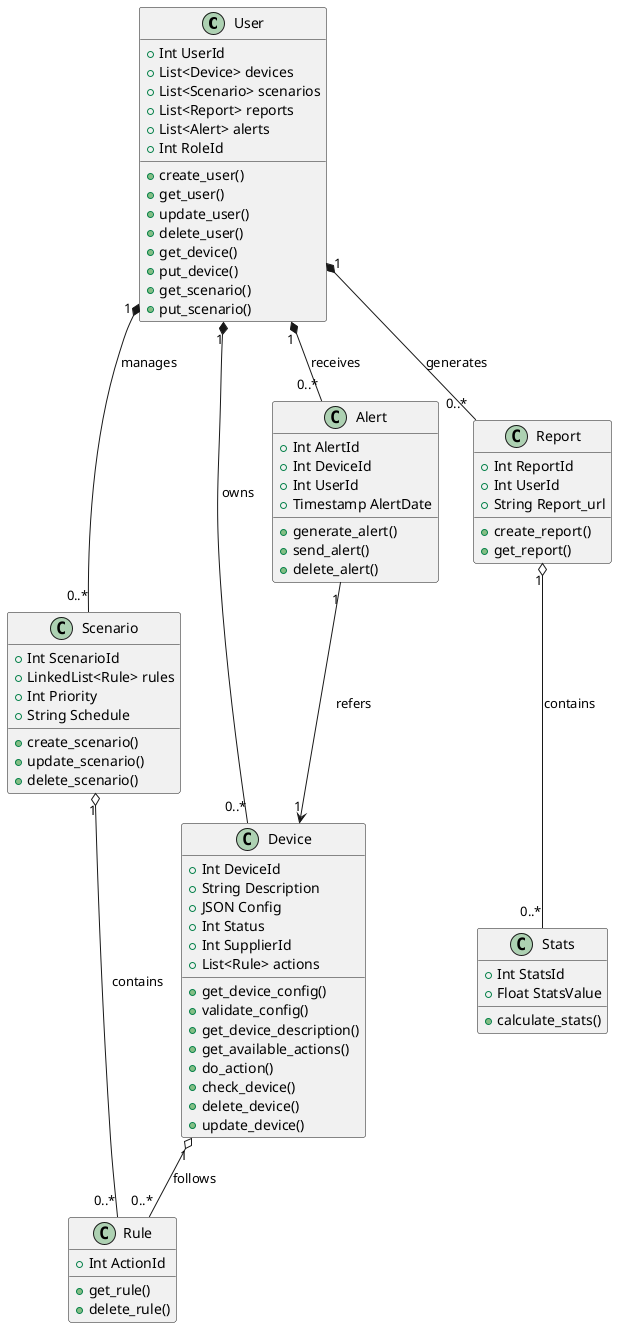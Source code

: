 @startuml

' Описание класса User
class User {
  + Int UserId
  + List<Device> devices
  + List<Scenario> scenarios
  + List<Report> reports
  + List<Alert> alerts
  + Int RoleId
  + create_user()
  + get_user()
  + update_user()
  + delete_user()
  + get_device()
  + put_device()
  + get_scenario()
  + put_scenario()
}

' Описание класса Device
class Device {
  + Int DeviceId
  + String Description
  + JSON Config
  + Int Status
  + Int SupplierId
  + List<Rule> actions
  + get_device_config()
  + validate_config()
  + get_device_description()
  + get_available_actions()
  + do_action()
  + check_device()
  + delete_device()
  + update_device()
}

' Описание класса Scenario
class Scenario {
  + Int ScenarioId
  + LinkedList<Rule> rules
  + Int Priority
  + String Schedule
  + create_scenario()
  + update_scenario()
  + delete_scenario()
}

' Описание класса Rule
class Rule {
  + Int ActionId
  + get_rule()
  + delete_rule()
}

' Описание класса Alert
class Alert {
  + Int AlertId
  + Int DeviceId
  + Int UserId
  + Timestamp AlertDate
  + generate_alert()
  + send_alert()
  + delete_alert()
}

' Описание класса Report
class Report {
  + Int ReportId
  + Int UserId
  + String Report_url
  + create_report()
  + get_report()
}

' Описание класса Stats
class Stats {
  + Int StatsId
  + Float StatsValue
  + calculate_stats()
}

' Связи между классами
User "1" *-- "0..*" Device : owns
User "1" *-- "0..*" Scenario : manages
User "1" *-- "0..*" Alert : receives
User "1" *-- "0..*" Report : generates
Scenario "1" o-- "0..*" Rule : contains
Device "1" o-- "0..*" Rule : follows
Alert "1" --> "1" Device : refers
Report "1" o-- "0..*" Stats : contains

@enduml